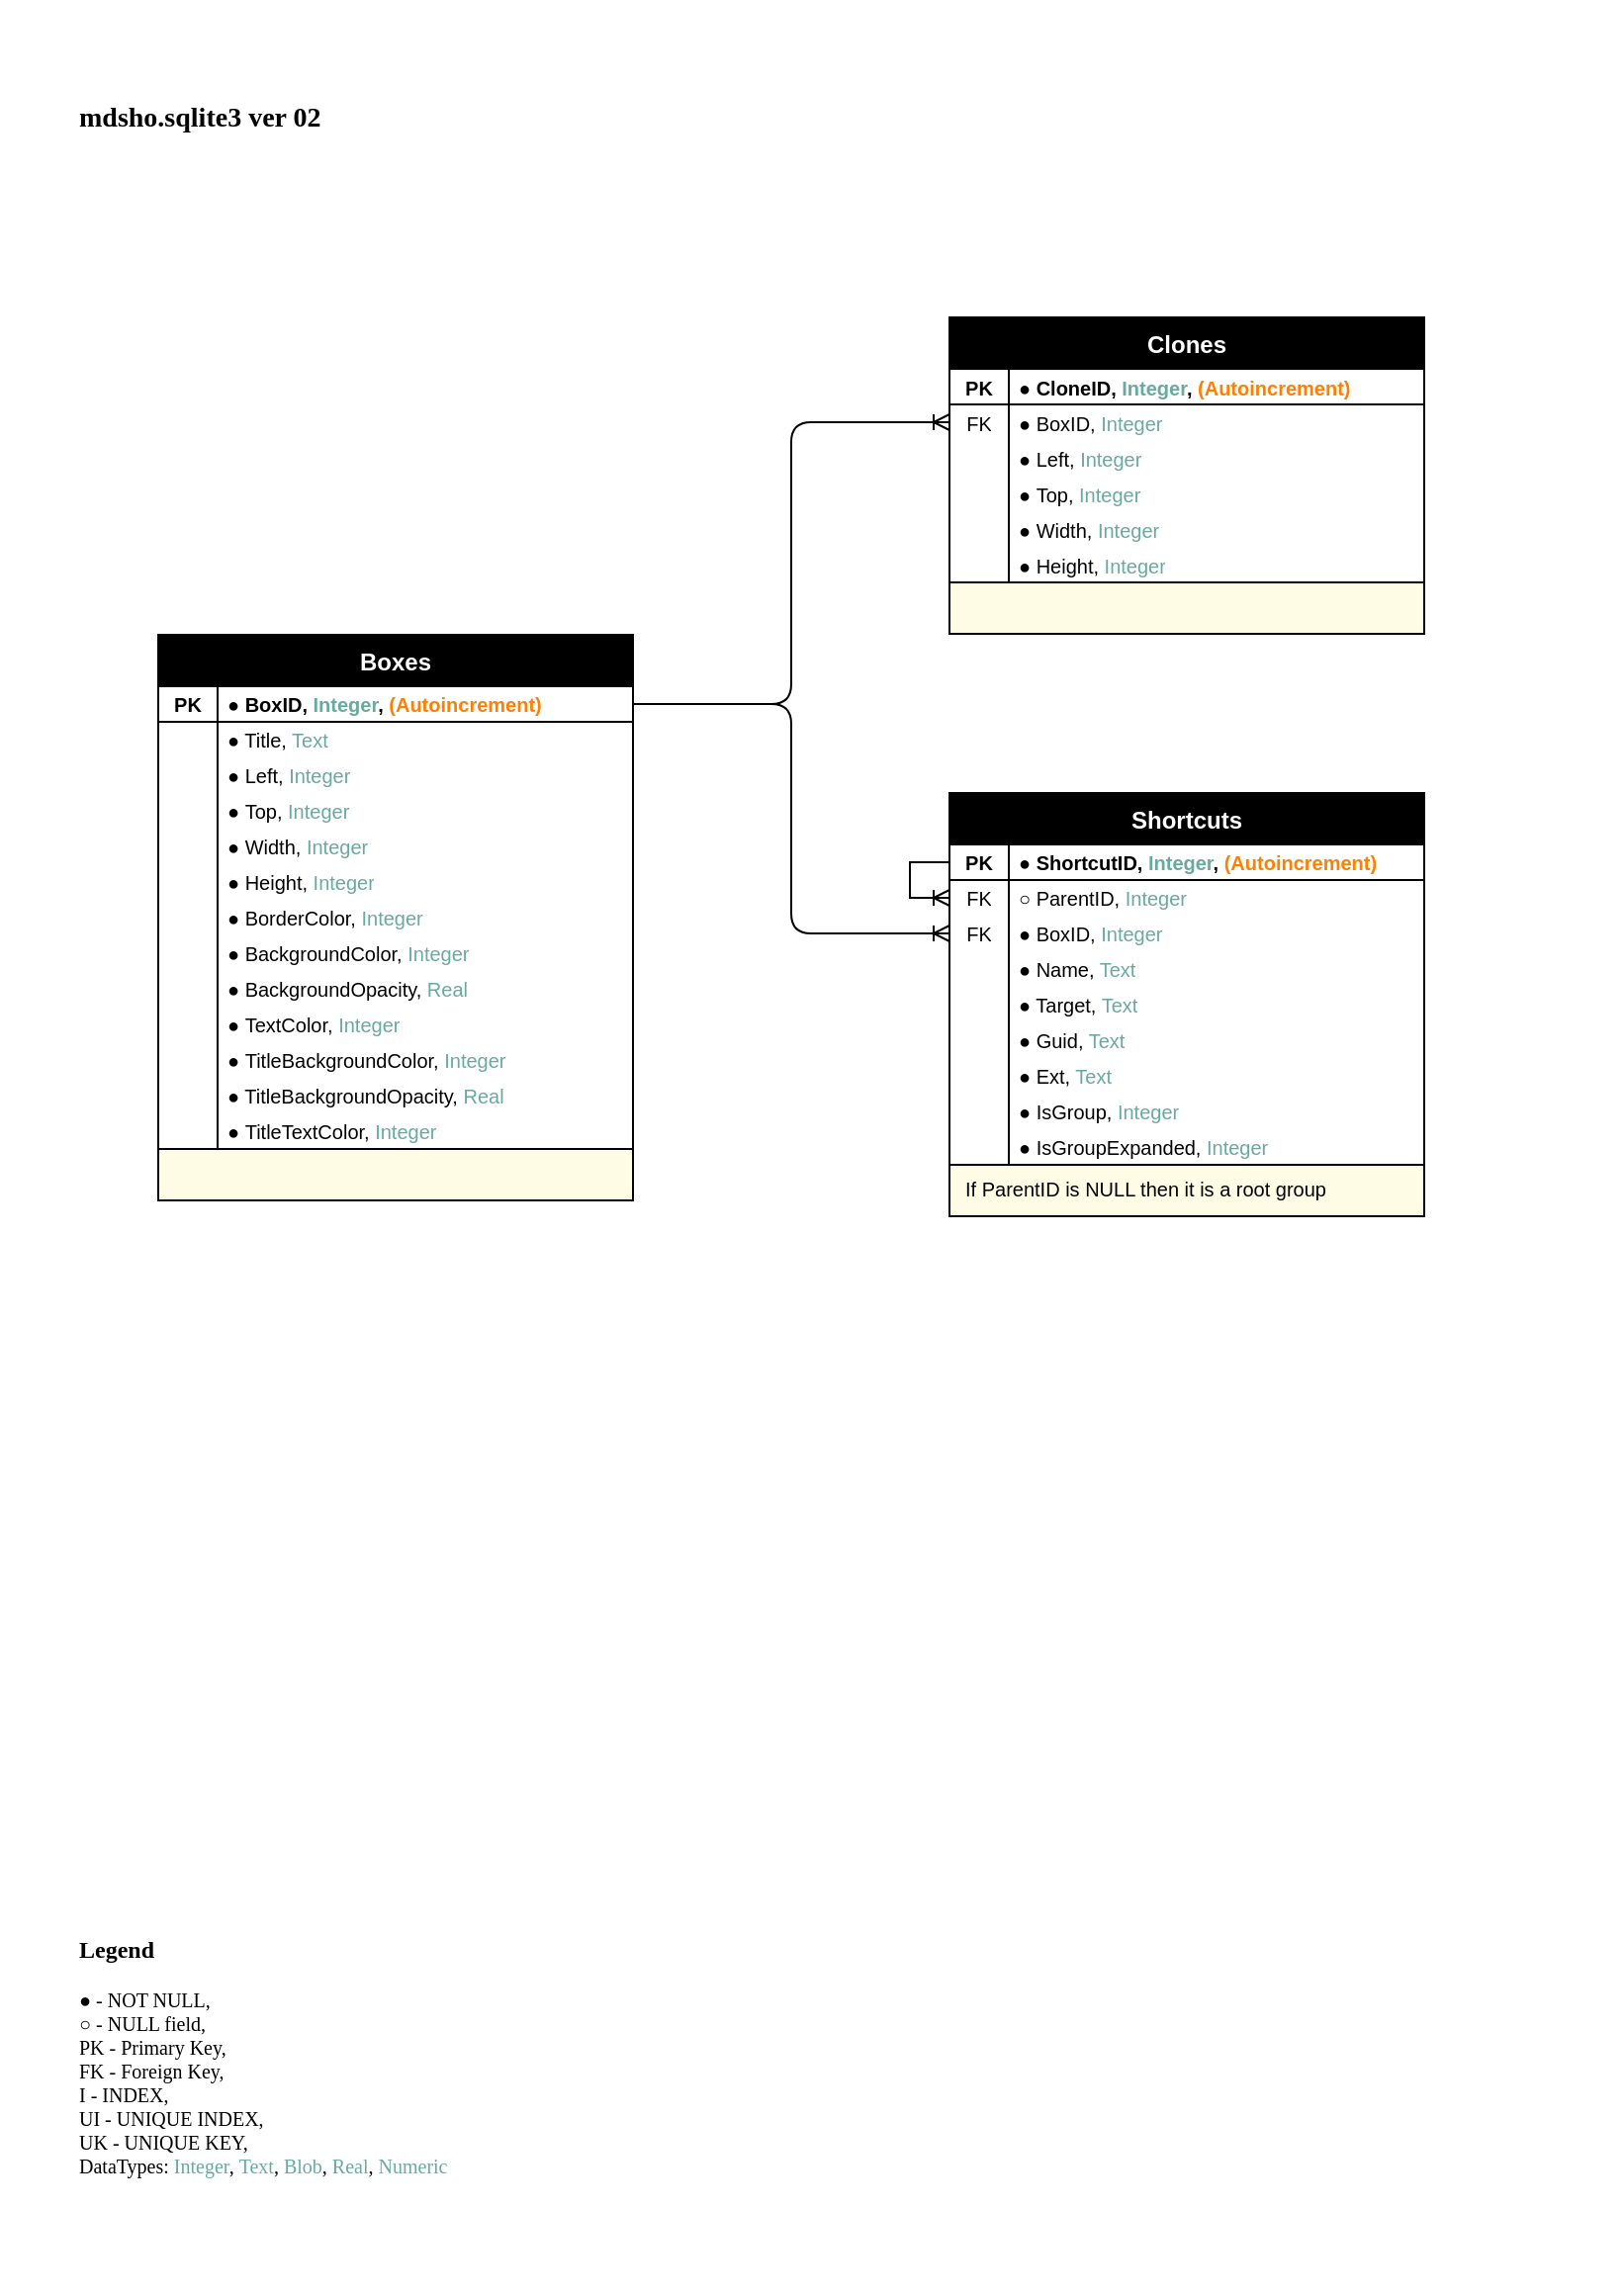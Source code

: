 <mxfile version="12.1.0" type="device" pages="1"><diagram id="GrYv8rEV_F49_auO6Bbg" name="Page-1"><mxGraphModel dx="1072" dy="832" grid="1" gridSize="10" guides="1" tooltips="1" connect="1" arrows="1" fold="1" page="1" pageScale="1" pageWidth="827" pageHeight="1169" background="#FFFFFF" math="0" shadow="0"><root><mxCell id="0"/><mxCell id="1" parent="0"/><mxCell id="ph_5-gx95TjAHodFDdF8-12" value="&lt;div style=&quot;text-align: left ; font-size: 14px&quot;&gt;&lt;span style=&quot;font-size: 14px&quot;&gt;mdsho.sqlite3 ver 02&lt;/span&gt;&lt;/div&gt;" style="text;strokeColor=none;fillColor=none;spacing=0;spacingTop=0;overflow=hidden;rounded=0;shadow=0;glass=0;comic=0;startSize=26;fontFamily=Verdana;fontSize=14;fontColor=#000000;verticalAlign=middle;html=1;fontStyle=1;spacingLeft=40;labelPosition=center;verticalLabelPosition=middle;align=left;" parent="1" vertex="1"><mxGeometry width="820" height="120" as="geometry"/></mxCell><mxCell id="ph_5-gx95TjAHodFDdF8-13" value="&lt;font style=&quot;font-size: 12px&quot;&gt;&lt;b&gt;Legend&lt;br&gt;&lt;/b&gt;&lt;/font&gt;&lt;br&gt;●&amp;nbsp;- NOT NULL,&amp;nbsp;&lt;br&gt;○&amp;nbsp;- NULL field,&amp;nbsp;&lt;br&gt;PK - Primary Key,&amp;nbsp;&lt;br&gt;FK - Foreign Key,&amp;nbsp;&lt;br&gt;I&amp;nbsp;- INDEX,&amp;nbsp;&lt;br&gt;UI&amp;nbsp;- UNIQUE INDEX, &lt;br&gt;UK&amp;nbsp;- UNIQUE KEY,&lt;font color=&quot;#67ab9f&quot;&gt;&amp;nbsp;&lt;/font&gt;&lt;br&gt;DataTypes:&lt;font color=&quot;#67ab9f&quot;&gt;&amp;nbsp;&lt;/font&gt;&lt;font color=&quot;#67ab9f&quot;&gt;Integer&lt;/font&gt;,&amp;nbsp;&lt;font color=&quot;#67ab9f&quot;&gt;Text&lt;/font&gt;,&amp;nbsp;&lt;font color=&quot;#67ab9f&quot;&gt;Blob&lt;/font&gt;,&amp;nbsp;&lt;font color=&quot;#67ab9f&quot;&gt;Real&lt;/font&gt;,&amp;nbsp;&lt;font color=&quot;#67ab9f&quot;&gt;Numeric&lt;/font&gt;" style="text;strokeColor=none;fillColor=none;spacing=40;spacingTop=0;overflow=hidden;rounded=0;shadow=0;glass=0;comic=0;startSize=26;fontFamily=Verdana;fontSize=10;fontColor=#000000;verticalAlign=middle;spacingLeft=0;html=1;spacingBottom=0;spacingRight=0;" parent="1" vertex="1"><mxGeometry y="920" width="820" height="240" as="geometry"/></mxCell><mxCell id="ph_5-gx95TjAHodFDdF8-14" value="" style="fontSize=12;html=1;endArrow=ERoneToMany;shadow=0;strokeColor=#000000;rounded=1;edgeStyle=orthogonalEdgeStyle;exitX=1;exitY=0.5;exitDx=0;exitDy=0;entryX=0;entryY=0.5;entryDx=0;entryDy=0;" parent="1" source="ph_5-gx95TjAHodFDdF8-16" target="ph_5-gx95TjAHodFDdF8-46" edge="1"><mxGeometry width="100" height="100" relative="1" as="geometry"><mxPoint x="550" y="442" as="sourcePoint"/><mxPoint x="790" y="452" as="targetPoint"/></mxGeometry></mxCell><mxCell id="ph_5-gx95TjAHodFDdF8-15" value="Boxes" style="swimlane;fontStyle=1;childLayout=stackLayout;horizontal=1;startSize=26;fillColor=#000000;horizontalStack=0;resizeParent=1;resizeParentMax=0;resizeLast=0;collapsible=1;marginBottom=0;swimlaneFillColor=#ffffff;align=center;fontSize=12;rounded=0;shadow=0;strokeColor=#000000;fontColor=#FFFFFF;glass=0;comic=0;spacing=0;fontFamily=Helvetica;" parent="1" vertex="1"><mxGeometry x="80" y="321" width="240" height="286" as="geometry"/></mxCell><mxCell id="ph_5-gx95TjAHodFDdF8-16" value="● BoxID, &lt;font color=&quot;#67ab9f&quot;&gt;Integer&lt;/font&gt;, &lt;font color=&quot;#ff8000&quot;&gt;(Autoincrement)&lt;/font&gt;" style="shape=partialRectangle;top=0;left=0;right=0;bottom=1;align=left;verticalAlign=middle;fillColor=none;spacingLeft=35;spacingRight=0;overflow=hidden;rotatable=0;points=[[0,0.5],[1,0.5]];portConstraint=eastwest;dropTarget=0;fontStyle=1;fontSize=10;strokeColor=#000000;spacing=0;html=1;fontFamily=Helvetica;whiteSpace=wrap;fontColor=#000000;" parent="ph_5-gx95TjAHodFDdF8-15" vertex="1"><mxGeometry y="26" width="240" height="18" as="geometry"/></mxCell><mxCell id="ph_5-gx95TjAHodFDdF8-17" value="&lt;span&gt;PK&lt;/span&gt;" style="shape=partialRectangle;top=0;left=0;bottom=0;fillColor=none;align=center;verticalAlign=middle;spacingLeft=0;spacingRight=0;overflow=hidden;rotatable=0;points=[];portConstraint=eastwest;part=1;fontSize=10;fontStyle=1;spacing=0;spacingTop=0;fontFamily=Helvetica;whiteSpace=wrap;html=1;fontColor=#000000;" parent="ph_5-gx95TjAHodFDdF8-16" vertex="1" connectable="0"><mxGeometry width="30" height="18" as="geometry"/></mxCell><mxCell id="ph_5-gx95TjAHodFDdF8-18" value="● Title, &lt;font color=&quot;#67ab9f&quot;&gt;Text&lt;/font&gt;&lt;br&gt;" style="shape=partialRectangle;top=0;left=0;right=0;bottom=0;align=left;verticalAlign=middle;fillColor=none;spacingLeft=35;spacingRight=0;overflow=hidden;rotatable=0;points=[[0,0.5],[1,0.5]];portConstraint=eastwest;dropTarget=0;fontSize=10;spacing=0;spacingTop=0;html=1;fontFamily=Helvetica;whiteSpace=wrap;fontColor=#000000;" parent="ph_5-gx95TjAHodFDdF8-15" vertex="1"><mxGeometry y="44" width="240" height="18" as="geometry"/></mxCell><mxCell id="ph_5-gx95TjAHodFDdF8-19" value="" style="shape=partialRectangle;top=0;left=0;bottom=0;fillColor=none;align=center;verticalAlign=middle;spacingLeft=0;spacingRight=0;overflow=hidden;rotatable=0;points=[];portConstraint=eastwest;part=1;fontSize=10;spacing=0;spacingTop=0;fontFamily=Helvetica;whiteSpace=wrap;html=1;fontColor=#000000;" parent="ph_5-gx95TjAHodFDdF8-18" vertex="1" connectable="0"><mxGeometry width="30" height="18" as="geometry"/></mxCell><mxCell id="ph_5-gx95TjAHodFDdF8-20" value="&lt;span&gt;●&lt;/span&gt;&amp;nbsp;Left, &lt;font color=&quot;#67ab9f&quot;&gt;Integer&lt;/font&gt;&lt;br&gt;" style="shape=partialRectangle;top=0;left=0;right=0;bottom=0;align=left;verticalAlign=middle;fillColor=none;spacingLeft=35;spacingRight=0;overflow=hidden;rotatable=0;points=[[0,0.5],[1,0.5]];portConstraint=eastwest;dropTarget=0;fontSize=10;spacing=0;spacingTop=0;html=1;fontFamily=Helvetica;whiteSpace=wrap;fontColor=#000000;" parent="ph_5-gx95TjAHodFDdF8-15" vertex="1"><mxGeometry y="62" width="240" height="18" as="geometry"/></mxCell><mxCell id="ph_5-gx95TjAHodFDdF8-21" value="" style="shape=partialRectangle;top=0;left=0;bottom=0;fillColor=none;align=center;verticalAlign=middle;spacingLeft=0;spacingRight=0;overflow=hidden;rotatable=0;points=[];portConstraint=eastwest;part=1;fontSize=10;spacing=0;spacingTop=0;fontFamily=Helvetica;whiteSpace=wrap;html=1;fontColor=#000000;" parent="ph_5-gx95TjAHodFDdF8-20" vertex="1" connectable="0"><mxGeometry width="30" height="18" as="geometry"/></mxCell><mxCell id="ph_5-gx95TjAHodFDdF8-22" value="&lt;span&gt;●&lt;/span&gt;&amp;nbsp;Top, &lt;font color=&quot;#67ab9f&quot;&gt;Integer&lt;/font&gt;&lt;br&gt;" style="shape=partialRectangle;top=0;left=0;right=0;bottom=0;align=left;verticalAlign=middle;fillColor=none;spacingLeft=35;spacingRight=0;overflow=hidden;rotatable=0;points=[[0,0.5],[1,0.5]];portConstraint=eastwest;dropTarget=0;fontSize=10;spacing=0;spacingTop=0;html=1;fontFamily=Helvetica;whiteSpace=wrap;fontColor=#000000;" parent="ph_5-gx95TjAHodFDdF8-15" vertex="1"><mxGeometry y="80" width="240" height="18" as="geometry"/></mxCell><mxCell id="ph_5-gx95TjAHodFDdF8-23" value="" style="shape=partialRectangle;top=0;left=0;bottom=0;fillColor=none;align=center;verticalAlign=middle;spacingLeft=0;spacingRight=0;overflow=hidden;rotatable=0;points=[];portConstraint=eastwest;part=1;fontSize=10;spacing=0;spacingTop=0;fontFamily=Helvetica;whiteSpace=wrap;html=1;fontColor=#000000;" parent="ph_5-gx95TjAHodFDdF8-22" vertex="1" connectable="0"><mxGeometry width="30" height="18" as="geometry"/></mxCell><mxCell id="ph_5-gx95TjAHodFDdF8-24" value="&lt;span&gt;●&lt;/span&gt;&amp;nbsp;Width, &lt;font color=&quot;#67ab9f&quot;&gt;Integer&lt;/font&gt;&lt;br&gt;" style="shape=partialRectangle;top=0;left=0;right=0;bottom=0;align=left;verticalAlign=middle;fillColor=none;spacingLeft=35;spacingRight=0;overflow=hidden;rotatable=0;points=[[0,0.5],[1,0.5]];portConstraint=eastwest;dropTarget=0;fontSize=10;spacing=0;spacingTop=0;html=1;fontFamily=Helvetica;whiteSpace=wrap;fontColor=#000000;" parent="ph_5-gx95TjAHodFDdF8-15" vertex="1"><mxGeometry y="98" width="240" height="18" as="geometry"/></mxCell><mxCell id="ph_5-gx95TjAHodFDdF8-25" value="" style="shape=partialRectangle;top=0;left=0;bottom=0;fillColor=none;align=center;verticalAlign=middle;spacingLeft=0;spacingRight=0;overflow=hidden;rotatable=0;points=[];portConstraint=eastwest;part=1;fontSize=10;spacing=0;spacingTop=0;fontFamily=Helvetica;whiteSpace=wrap;html=1;fontColor=#000000;" parent="ph_5-gx95TjAHodFDdF8-24" vertex="1" connectable="0"><mxGeometry width="30" height="18" as="geometry"/></mxCell><mxCell id="ph_5-gx95TjAHodFDdF8-26" value="&lt;span&gt;●&lt;/span&gt;&amp;nbsp;Height, &lt;font color=&quot;#67ab9f&quot;&gt;Integer&lt;/font&gt;&lt;br&gt;" style="shape=partialRectangle;top=0;left=0;right=0;bottom=0;align=left;verticalAlign=middle;fillColor=none;spacingLeft=35;spacingRight=0;overflow=hidden;rotatable=0;points=[[0,0.5],[1,0.5]];portConstraint=eastwest;dropTarget=0;fontSize=10;spacing=0;spacingTop=0;html=1;fontFamily=Helvetica;whiteSpace=wrap;fontColor=#000000;" parent="ph_5-gx95TjAHodFDdF8-15" vertex="1"><mxGeometry y="116" width="240" height="18" as="geometry"/></mxCell><mxCell id="ph_5-gx95TjAHodFDdF8-27" value="" style="shape=partialRectangle;top=0;left=0;bottom=0;fillColor=none;align=center;verticalAlign=middle;spacingLeft=0;spacingRight=0;overflow=hidden;rotatable=0;points=[];portConstraint=eastwest;part=1;fontSize=10;spacing=0;spacingTop=0;fontFamily=Helvetica;whiteSpace=wrap;html=1;fontColor=#000000;" parent="ph_5-gx95TjAHodFDdF8-26" vertex="1" connectable="0"><mxGeometry width="30" height="18" as="geometry"/></mxCell><mxCell id="ph_5-gx95TjAHodFDdF8-28" value="&lt;span&gt;●&lt;/span&gt;&amp;nbsp;BorderColor, &lt;font color=&quot;#67ab9f&quot;&gt;Integer&lt;/font&gt;" style="shape=partialRectangle;top=0;left=0;right=0;bottom=0;align=left;verticalAlign=middle;fillColor=none;spacingLeft=35;spacingRight=0;overflow=hidden;rotatable=0;points=[[0,0.5],[1,0.5]];portConstraint=eastwest;dropTarget=0;fontSize=10;spacing=0;spacingTop=0;html=1;fontFamily=Helvetica;whiteSpace=wrap;fontColor=#000000;" parent="ph_5-gx95TjAHodFDdF8-15" vertex="1"><mxGeometry y="134" width="240" height="18" as="geometry"/></mxCell><mxCell id="ph_5-gx95TjAHodFDdF8-29" value="" style="shape=partialRectangle;top=0;left=0;bottom=0;fillColor=none;align=center;verticalAlign=middle;spacingLeft=0;spacingRight=0;overflow=hidden;rotatable=0;points=[];portConstraint=eastwest;part=1;fontSize=10;spacing=0;spacingTop=0;fontFamily=Helvetica;whiteSpace=wrap;html=1;fontColor=#000000;" parent="ph_5-gx95TjAHodFDdF8-28" vertex="1" connectable="0"><mxGeometry width="30" height="18" as="geometry"/></mxCell><mxCell id="ph_5-gx95TjAHodFDdF8-36" value="&lt;span&gt;●&lt;/span&gt;&amp;nbsp;BackgroundColor, &lt;font color=&quot;#67ab9f&quot;&gt;Integer&lt;/font&gt;" style="shape=partialRectangle;top=0;left=0;right=0;bottom=0;align=left;verticalAlign=middle;fillColor=none;spacingLeft=35;spacingRight=0;overflow=hidden;rotatable=0;points=[[0,0.5],[1,0.5]];portConstraint=eastwest;dropTarget=0;fontSize=10;spacing=0;spacingTop=0;html=1;fontFamily=Helvetica;whiteSpace=wrap;fontColor=#000000;" parent="ph_5-gx95TjAHodFDdF8-15" vertex="1"><mxGeometry y="152" width="240" height="18" as="geometry"/></mxCell><mxCell id="ph_5-gx95TjAHodFDdF8-37" value="" style="shape=partialRectangle;top=0;left=0;bottom=0;fillColor=none;align=center;verticalAlign=middle;spacingLeft=0;spacingRight=0;overflow=hidden;rotatable=0;points=[];portConstraint=eastwest;part=1;fontSize=10;spacing=0;spacingTop=0;fontFamily=Helvetica;whiteSpace=wrap;html=1;fontColor=#000000;" parent="ph_5-gx95TjAHodFDdF8-36" vertex="1" connectable="0"><mxGeometry width="30" height="18" as="geometry"/></mxCell><mxCell id="ph_5-gx95TjAHodFDdF8-38" value="&lt;span&gt;●&lt;/span&gt;&amp;nbsp;BackgroundOpacity, &lt;font color=&quot;#67ab9f&quot;&gt;Real&lt;/font&gt;" style="shape=partialRectangle;top=0;left=0;right=0;bottom=0;align=left;verticalAlign=middle;fillColor=none;spacingLeft=35;spacingRight=0;overflow=hidden;rotatable=0;points=[[0,0.5],[1,0.5]];portConstraint=eastwest;dropTarget=0;fontSize=10;spacing=0;spacingTop=0;html=1;fontFamily=Helvetica;whiteSpace=wrap;fontColor=#000000;" parent="ph_5-gx95TjAHodFDdF8-15" vertex="1"><mxGeometry y="170" width="240" height="18" as="geometry"/></mxCell><mxCell id="ph_5-gx95TjAHodFDdF8-39" value="" style="shape=partialRectangle;top=0;left=0;bottom=0;fillColor=none;align=center;verticalAlign=middle;spacingLeft=0;spacingRight=0;overflow=hidden;rotatable=0;points=[];portConstraint=eastwest;part=1;fontSize=10;spacing=0;spacingTop=0;fontFamily=Helvetica;whiteSpace=wrap;html=1;fontColor=#000000;" parent="ph_5-gx95TjAHodFDdF8-38" vertex="1" connectable="0"><mxGeometry width="30" height="18" as="geometry"/></mxCell><mxCell id="ph_5-gx95TjAHodFDdF8-40" value="&lt;span&gt;●&lt;/span&gt;&amp;nbsp;TextColor, &lt;font color=&quot;#67ab9f&quot;&gt;Integer&lt;/font&gt;" style="shape=partialRectangle;top=0;left=0;right=0;bottom=0;align=left;verticalAlign=middle;fillColor=none;spacingLeft=35;spacingRight=0;overflow=hidden;rotatable=0;points=[[0,0.5],[1,0.5]];portConstraint=eastwest;dropTarget=0;fontSize=10;spacing=0;spacingTop=0;html=1;fontFamily=Helvetica;whiteSpace=wrap;fontColor=#000000;" parent="ph_5-gx95TjAHodFDdF8-15" vertex="1"><mxGeometry y="188" width="240" height="18" as="geometry"/></mxCell><mxCell id="ph_5-gx95TjAHodFDdF8-41" value="" style="shape=partialRectangle;top=0;left=0;bottom=0;fillColor=none;align=center;verticalAlign=middle;spacingLeft=0;spacingRight=0;overflow=hidden;rotatable=0;points=[];portConstraint=eastwest;part=1;fontSize=10;spacing=0;spacingTop=0;fontFamily=Helvetica;whiteSpace=wrap;html=1;fontColor=#000000;" parent="ph_5-gx95TjAHodFDdF8-40" vertex="1" connectable="0"><mxGeometry width="30" height="18" as="geometry"/></mxCell><mxCell id="ph_5-gx95TjAHodFDdF8-30" value="&lt;span&gt;●&lt;/span&gt;&amp;nbsp;TitleBackgroundColor, &lt;font color=&quot;#67ab9f&quot;&gt;Integer&lt;/font&gt;&lt;br&gt;" style="shape=partialRectangle;top=0;left=0;right=0;bottom=0;align=left;verticalAlign=middle;fillColor=none;spacingLeft=35;spacingRight=0;overflow=hidden;rotatable=0;points=[[0,0.5],[1,0.5]];portConstraint=eastwest;dropTarget=0;fontSize=10;spacing=0;spacingTop=0;html=1;fontFamily=Helvetica;whiteSpace=wrap;fontColor=#000000;" parent="ph_5-gx95TjAHodFDdF8-15" vertex="1"><mxGeometry y="206" width="240" height="18" as="geometry"/></mxCell><mxCell id="ph_5-gx95TjAHodFDdF8-31" value="" style="shape=partialRectangle;top=0;left=0;bottom=0;fillColor=none;align=center;verticalAlign=middle;spacingLeft=0;spacingRight=0;overflow=hidden;rotatable=0;points=[];portConstraint=eastwest;part=1;fontSize=10;spacing=0;spacingTop=0;fontFamily=Helvetica;whiteSpace=wrap;html=1;fontColor=#000000;" parent="ph_5-gx95TjAHodFDdF8-30" vertex="1" connectable="0"><mxGeometry width="30" height="18" as="geometry"/></mxCell><mxCell id="ph_5-gx95TjAHodFDdF8-32" value="● TitleBackgroundOpacity, &lt;font color=&quot;#67ab9f&quot;&gt;Real&lt;/font&gt;&lt;br&gt;" style="shape=partialRectangle;top=0;left=0;right=0;bottom=0;align=left;verticalAlign=middle;fillColor=none;spacingLeft=35;spacingRight=0;overflow=hidden;rotatable=0;points=[[0,0.5],[1,0.5]];portConstraint=eastwest;dropTarget=0;fontSize=10;spacing=0;spacingTop=0;html=1;fontFamily=Helvetica;whiteSpace=wrap;fontColor=#000000;" parent="ph_5-gx95TjAHodFDdF8-15" vertex="1"><mxGeometry y="224" width="240" height="18" as="geometry"/></mxCell><mxCell id="ph_5-gx95TjAHodFDdF8-33" value="" style="shape=partialRectangle;top=0;left=0;bottom=0;fillColor=none;align=center;verticalAlign=middle;spacingLeft=0;spacingRight=0;overflow=hidden;rotatable=0;points=[];portConstraint=eastwest;part=1;fontSize=10;spacing=0;spacingTop=0;fontFamily=Helvetica;whiteSpace=wrap;html=1;fontColor=#000000;" parent="ph_5-gx95TjAHodFDdF8-32" vertex="1" connectable="0"><mxGeometry width="30" height="18" as="geometry"/></mxCell><mxCell id="ph_5-gx95TjAHodFDdF8-34" value="&lt;span&gt;●&lt;/span&gt;&amp;nbsp;TitleTextColor, &lt;font color=&quot;#67ab9f&quot;&gt;Integer&lt;/font&gt;&lt;br&gt;" style="shape=partialRectangle;top=0;left=0;right=0;bottom=0;align=left;verticalAlign=middle;fillColor=none;spacingLeft=35;spacingRight=0;overflow=hidden;rotatable=0;points=[[0,0.5],[1,0.5]];portConstraint=eastwest;dropTarget=0;fontSize=10;spacing=0;spacingTop=0;html=1;fontFamily=Helvetica;whiteSpace=wrap;fontColor=#000000;" parent="ph_5-gx95TjAHodFDdF8-15" vertex="1"><mxGeometry y="242" width="240" height="18" as="geometry"/></mxCell><mxCell id="ph_5-gx95TjAHodFDdF8-35" value="" style="shape=partialRectangle;top=0;left=0;bottom=0;fillColor=none;align=center;verticalAlign=middle;spacingLeft=0;spacingRight=0;overflow=hidden;rotatable=0;points=[];portConstraint=eastwest;part=1;fontSize=10;spacing=0;spacingTop=0;fontFamily=Helvetica;whiteSpace=wrap;html=1;fontColor=#000000;" parent="ph_5-gx95TjAHodFDdF8-34" vertex="1" connectable="0"><mxGeometry width="30" height="18" as="geometry"/></mxCell><mxCell id="ph_5-gx95TjAHodFDdF8-42" value="" style="shape=partialRectangle;top=1;left=1;right=1;bottom=1;align=left;verticalAlign=top;fillColor=#FFFCE6;spacingLeft=6;spacingRight=4;overflow=hidden;rotatable=0;points=[[0,0.5],[1,0.5]];portConstraint=eastwest;dropTarget=0;fontSize=10;strokeColor=#000000;fontColor=#000000;fontStyle=0;html=1;whiteSpace=wrap;" parent="ph_5-gx95TjAHodFDdF8-15" vertex="1"><mxGeometry y="260" width="240" height="26" as="geometry"/></mxCell><mxCell id="ph_5-gx95TjAHodFDdF8-43" value="Clones" style="swimlane;fontStyle=1;childLayout=stackLayout;horizontal=1;startSize=26;fillColor=#000000;horizontalStack=0;resizeParent=1;resizeParentMax=0;resizeLast=0;collapsible=1;marginBottom=0;swimlaneFillColor=#ffffff;align=center;fontSize=12;rounded=0;shadow=0;strokeColor=#000000;fontColor=#FFFFFF;glass=0;comic=0;spacing=0;fontFamily=Helvetica;" parent="1" vertex="1"><mxGeometry x="480" y="160.5" width="240" height="160" as="geometry"/></mxCell><mxCell id="ph_5-gx95TjAHodFDdF8-44" value="● CloneID, &lt;font color=&quot;#67ab9f&quot;&gt;Integer&lt;/font&gt;, &lt;font color=&quot;#ff8000&quot;&gt;(Autoincrement)&lt;/font&gt;&lt;br&gt;" style="shape=partialRectangle;top=0;left=0;right=0;bottom=1;align=left;verticalAlign=middle;fillColor=none;spacingLeft=35;spacingRight=0;overflow=hidden;rotatable=0;points=[[0,0.5],[1,0.5]];portConstraint=eastwest;dropTarget=0;fontStyle=1;fontSize=10;strokeColor=#000000;spacing=0;html=1;fontFamily=Helvetica;whiteSpace=wrap;fontColor=#000000;" parent="ph_5-gx95TjAHodFDdF8-43" vertex="1"><mxGeometry y="26" width="240" height="18" as="geometry"/></mxCell><mxCell id="ph_5-gx95TjAHodFDdF8-45" value="&lt;span&gt;PK&lt;/span&gt;" style="shape=partialRectangle;top=0;left=0;bottom=0;fillColor=none;align=center;verticalAlign=middle;spacingLeft=0;spacingRight=0;overflow=hidden;rotatable=0;points=[];portConstraint=eastwest;part=1;fontSize=10;fontStyle=1;spacing=0;spacingTop=0;fontFamily=Helvetica;whiteSpace=wrap;html=1;fontColor=#000000;" parent="ph_5-gx95TjAHodFDdF8-44" vertex="1" connectable="0"><mxGeometry width="30" height="18" as="geometry"/></mxCell><mxCell id="ph_5-gx95TjAHodFDdF8-46" value="&lt;span&gt;●&lt;/span&gt;&amp;nbsp;BoxID, &lt;font color=&quot;#67ab9f&quot;&gt;Integer&lt;/font&gt;" style="shape=partialRectangle;top=0;left=0;right=0;bottom=0;align=left;verticalAlign=middle;fillColor=none;spacingLeft=35;spacingRight=0;overflow=hidden;rotatable=0;points=[[0,0.5],[1,0.5]];portConstraint=eastwest;dropTarget=0;fontSize=10;spacing=0;spacingTop=0;html=1;fontFamily=Helvetica;whiteSpace=wrap;fontColor=#000000;" parent="ph_5-gx95TjAHodFDdF8-43" vertex="1"><mxGeometry y="44" width="240" height="18" as="geometry"/></mxCell><mxCell id="ph_5-gx95TjAHodFDdF8-47" value="FK" style="shape=partialRectangle;top=0;left=0;bottom=0;fillColor=none;align=center;verticalAlign=middle;spacingLeft=0;spacingRight=0;overflow=hidden;rotatable=0;points=[];portConstraint=eastwest;part=1;fontSize=10;spacing=0;spacingTop=0;fontFamily=Helvetica;whiteSpace=wrap;html=1;fontColor=#000000;" parent="ph_5-gx95TjAHodFDdF8-46" vertex="1" connectable="0"><mxGeometry width="30" height="18" as="geometry"/></mxCell><mxCell id="ph_5-gx95TjAHodFDdF8-48" value="&lt;span&gt;●&lt;/span&gt;&amp;nbsp;Left, &lt;font color=&quot;#67ab9f&quot;&gt;Integer&lt;/font&gt;&lt;br&gt;" style="shape=partialRectangle;top=0;left=0;right=0;bottom=0;align=left;verticalAlign=middle;fillColor=none;spacingLeft=35;spacingRight=0;overflow=hidden;rotatable=0;points=[[0,0.5],[1,0.5]];portConstraint=eastwest;dropTarget=0;fontSize=10;spacing=0;spacingTop=0;html=1;fontFamily=Helvetica;whiteSpace=wrap;fontColor=#000000;" parent="ph_5-gx95TjAHodFDdF8-43" vertex="1"><mxGeometry y="62" width="240" height="18" as="geometry"/></mxCell><mxCell id="ph_5-gx95TjAHodFDdF8-49" value="" style="shape=partialRectangle;top=0;left=0;bottom=0;fillColor=none;align=center;verticalAlign=middle;spacingLeft=0;spacingRight=0;overflow=hidden;rotatable=0;points=[];portConstraint=eastwest;part=1;fontSize=10;spacing=0;spacingTop=0;fontFamily=Helvetica;whiteSpace=wrap;html=1;fontColor=#000000;" parent="ph_5-gx95TjAHodFDdF8-48" vertex="1" connectable="0"><mxGeometry width="30" height="18" as="geometry"/></mxCell><mxCell id="ph_5-gx95TjAHodFDdF8-50" value="&lt;span&gt;●&lt;/span&gt;&amp;nbsp;Top, &lt;font color=&quot;#67ab9f&quot;&gt;Integer&lt;/font&gt;&lt;br&gt;" style="shape=partialRectangle;top=0;left=0;right=0;bottom=0;align=left;verticalAlign=middle;fillColor=none;spacingLeft=35;spacingRight=0;overflow=hidden;rotatable=0;points=[[0,0.5],[1,0.5]];portConstraint=eastwest;dropTarget=0;fontSize=10;spacing=0;spacingTop=0;html=1;fontFamily=Helvetica;whiteSpace=wrap;fontColor=#000000;" parent="ph_5-gx95TjAHodFDdF8-43" vertex="1"><mxGeometry y="80" width="240" height="18" as="geometry"/></mxCell><mxCell id="ph_5-gx95TjAHodFDdF8-51" value="" style="shape=partialRectangle;top=0;left=0;bottom=0;fillColor=none;align=center;verticalAlign=middle;spacingLeft=0;spacingRight=0;overflow=hidden;rotatable=0;points=[];portConstraint=eastwest;part=1;fontSize=10;spacing=0;spacingTop=0;fontFamily=Helvetica;whiteSpace=wrap;html=1;fontColor=#000000;" parent="ph_5-gx95TjAHodFDdF8-50" vertex="1" connectable="0"><mxGeometry width="30" height="18" as="geometry"/></mxCell><mxCell id="ph_5-gx95TjAHodFDdF8-52" value="&lt;span&gt;●&lt;/span&gt;&amp;nbsp;Width, &lt;font color=&quot;#67ab9f&quot;&gt;Integer&lt;/font&gt;&lt;br&gt;" style="shape=partialRectangle;top=0;left=0;right=0;bottom=0;align=left;verticalAlign=middle;fillColor=none;spacingLeft=35;spacingRight=0;overflow=hidden;rotatable=0;points=[[0,0.5],[1,0.5]];portConstraint=eastwest;dropTarget=0;fontSize=10;spacing=0;spacingTop=0;html=1;fontFamily=Helvetica;whiteSpace=wrap;fontColor=#000000;" parent="ph_5-gx95TjAHodFDdF8-43" vertex="1"><mxGeometry y="98" width="240" height="18" as="geometry"/></mxCell><mxCell id="ph_5-gx95TjAHodFDdF8-53" value="" style="shape=partialRectangle;top=0;left=0;bottom=0;fillColor=none;align=center;verticalAlign=middle;spacingLeft=0;spacingRight=0;overflow=hidden;rotatable=0;points=[];portConstraint=eastwest;part=1;fontSize=10;spacing=0;spacingTop=0;fontFamily=Helvetica;whiteSpace=wrap;html=1;fontColor=#000000;" parent="ph_5-gx95TjAHodFDdF8-52" vertex="1" connectable="0"><mxGeometry width="30" height="18" as="geometry"/></mxCell><mxCell id="ph_5-gx95TjAHodFDdF8-54" value="&lt;span&gt;●&lt;/span&gt;&amp;nbsp;Height, &lt;font color=&quot;#67ab9f&quot;&gt;Integer&lt;/font&gt;&lt;br&gt;" style="shape=partialRectangle;top=0;left=0;right=0;bottom=0;align=left;verticalAlign=middle;fillColor=none;spacingLeft=35;spacingRight=0;overflow=hidden;rotatable=0;points=[[0,0.5],[1,0.5]];portConstraint=eastwest;dropTarget=0;fontSize=10;spacing=0;spacingTop=0;html=1;fontFamily=Helvetica;whiteSpace=wrap;fontColor=#000000;" parent="ph_5-gx95TjAHodFDdF8-43" vertex="1"><mxGeometry y="116" width="240" height="18" as="geometry"/></mxCell><mxCell id="ph_5-gx95TjAHodFDdF8-55" value="" style="shape=partialRectangle;top=0;left=0;bottom=0;fillColor=none;align=center;verticalAlign=middle;spacingLeft=0;spacingRight=0;overflow=hidden;rotatable=0;points=[];portConstraint=eastwest;part=1;fontSize=10;spacing=0;spacingTop=0;fontFamily=Helvetica;whiteSpace=wrap;html=1;fontColor=#000000;" parent="ph_5-gx95TjAHodFDdF8-54" vertex="1" connectable="0"><mxGeometry width="30" height="18" as="geometry"/></mxCell><mxCell id="ph_5-gx95TjAHodFDdF8-56" value="" style="shape=partialRectangle;top=1;left=1;right=1;bottom=1;align=left;verticalAlign=top;fillColor=#FFFCE6;spacingLeft=6;spacingRight=4;overflow=hidden;rotatable=0;points=[[0,0.5],[1,0.5]];portConstraint=eastwest;dropTarget=0;fontSize=10;strokeColor=#000000;fontColor=#000000;fontStyle=0;html=1;whiteSpace=wrap;" parent="ph_5-gx95TjAHodFDdF8-43" vertex="1"><mxGeometry y="134" width="240" height="26" as="geometry"/></mxCell><mxCell id="ph_5-gx95TjAHodFDdF8-79" value="Shortcuts" style="swimlane;fontStyle=1;childLayout=stackLayout;horizontal=1;startSize=26;fillColor=#000000;horizontalStack=0;resizeParent=1;resizeParentMax=0;resizeLast=0;collapsible=1;marginBottom=0;swimlaneFillColor=#ffffff;align=center;fontSize=12;rounded=0;shadow=0;strokeColor=#000000;fontColor=#FFFFFF;glass=0;comic=0;spacing=0;fontFamily=Helvetica;" parent="1" vertex="1"><mxGeometry x="480" y="401" width="240" height="214" as="geometry"/></mxCell><mxCell id="ph_5-gx95TjAHodFDdF8-80" value="● ShortcutID, &lt;font color=&quot;#67ab9f&quot;&gt;Integer&lt;/font&gt;, &lt;font color=&quot;#ff8000&quot;&gt;(Autoincrement)&lt;/font&gt;&lt;br&gt;" style="shape=partialRectangle;top=0;left=0;right=0;bottom=1;align=left;verticalAlign=middle;fillColor=none;spacingLeft=35;spacingRight=0;overflow=hidden;rotatable=0;points=[[0,0.5],[1,0.5]];portConstraint=eastwest;dropTarget=0;fontStyle=1;fontSize=10;strokeColor=#000000;spacing=0;html=1;fontFamily=Helvetica;whiteSpace=wrap;fontColor=#000000;" parent="ph_5-gx95TjAHodFDdF8-79" vertex="1"><mxGeometry y="26" width="240" height="18" as="geometry"/></mxCell><mxCell id="ph_5-gx95TjAHodFDdF8-81" value="&lt;span&gt;PK&lt;/span&gt;" style="shape=partialRectangle;top=0;left=0;bottom=0;fillColor=none;align=center;verticalAlign=middle;spacingLeft=0;spacingRight=0;overflow=hidden;rotatable=0;points=[];portConstraint=eastwest;part=1;fontSize=10;fontStyle=1;spacing=0;spacingTop=0;fontFamily=Helvetica;whiteSpace=wrap;html=1;fontColor=#000000;" parent="ph_5-gx95TjAHodFDdF8-80" vertex="1" connectable="0"><mxGeometry width="30" height="18" as="geometry"/></mxCell><mxCell id="qMku9ChexIWgGk_yryuq-1" value="&lt;span style=&quot;font-family: &amp;#34;verdana&amp;#34; ; white-space: nowrap&quot;&gt;○&lt;/span&gt;&amp;nbsp;ParentID, &lt;font color=&quot;#67ab9f&quot;&gt;Integer&lt;/font&gt;" style="shape=partialRectangle;top=0;left=0;right=0;bottom=0;align=left;verticalAlign=middle;fillColor=none;spacingLeft=35;spacingRight=0;overflow=hidden;rotatable=0;points=[[0,0.5],[1,0.5]];portConstraint=eastwest;dropTarget=0;fontSize=10;spacing=0;spacingTop=0;html=1;fontFamily=Helvetica;whiteSpace=wrap;fontColor=#000000;" parent="ph_5-gx95TjAHodFDdF8-79" vertex="1"><mxGeometry y="44" width="240" height="18" as="geometry"/></mxCell><mxCell id="qMku9ChexIWgGk_yryuq-2" value="FK" style="shape=partialRectangle;top=0;left=0;bottom=0;fillColor=none;align=center;verticalAlign=middle;spacingLeft=0;spacingRight=0;overflow=hidden;rotatable=0;points=[];portConstraint=eastwest;part=1;fontSize=10;spacing=0;spacingTop=0;fontFamily=Helvetica;whiteSpace=wrap;html=1;fontColor=#000000;" parent="qMku9ChexIWgGk_yryuq-1" vertex="1" connectable="0"><mxGeometry width="30" height="18" as="geometry"/></mxCell><mxCell id="ph_5-gx95TjAHodFDdF8-84" value="&lt;span&gt;●&lt;/span&gt;&amp;nbsp;BoxID, &lt;font color=&quot;#67ab9f&quot;&gt;Integer&lt;/font&gt;" style="shape=partialRectangle;top=0;left=0;right=0;bottom=0;align=left;verticalAlign=middle;fillColor=none;spacingLeft=35;spacingRight=0;overflow=hidden;rotatable=0;points=[[0,0.5],[1,0.5]];portConstraint=eastwest;dropTarget=0;fontSize=10;spacing=0;spacingTop=0;html=1;fontFamily=Helvetica;whiteSpace=wrap;fontColor=#000000;" parent="ph_5-gx95TjAHodFDdF8-79" vertex="1"><mxGeometry y="62" width="240" height="18" as="geometry"/></mxCell><mxCell id="ph_5-gx95TjAHodFDdF8-85" value="FK" style="shape=partialRectangle;top=0;left=0;bottom=0;fillColor=none;align=center;verticalAlign=middle;spacingLeft=0;spacingRight=0;overflow=hidden;rotatable=0;points=[];portConstraint=eastwest;part=1;fontSize=10;spacing=0;spacingTop=0;fontFamily=Helvetica;whiteSpace=wrap;html=1;fontColor=#000000;" parent="ph_5-gx95TjAHodFDdF8-84" vertex="1" connectable="0"><mxGeometry width="30" height="18" as="geometry"/></mxCell><mxCell id="ph_5-gx95TjAHodFDdF8-86" value="● Name, &lt;font color=&quot;#67ab9f&quot;&gt;Text&lt;/font&gt;&lt;br&gt;" style="shape=partialRectangle;top=0;left=0;right=0;bottom=0;align=left;verticalAlign=middle;fillColor=none;spacingLeft=35;spacingRight=0;overflow=hidden;rotatable=0;points=[[0,0.5],[1,0.5]];portConstraint=eastwest;dropTarget=0;fontSize=10;spacing=0;spacingTop=0;html=1;fontFamily=Helvetica;whiteSpace=wrap;fontColor=#000000;" parent="ph_5-gx95TjAHodFDdF8-79" vertex="1"><mxGeometry y="80" width="240" height="18" as="geometry"/></mxCell><mxCell id="ph_5-gx95TjAHodFDdF8-87" value="" style="shape=partialRectangle;top=0;left=0;bottom=0;fillColor=none;align=center;verticalAlign=middle;spacingLeft=0;spacingRight=0;overflow=hidden;rotatable=0;points=[];portConstraint=eastwest;part=1;fontSize=10;spacing=0;spacingTop=0;fontFamily=Helvetica;whiteSpace=wrap;html=1;fontColor=#000000;" parent="ph_5-gx95TjAHodFDdF8-86" vertex="1" connectable="0"><mxGeometry width="30" height="18" as="geometry"/></mxCell><mxCell id="ph_5-gx95TjAHodFDdF8-88" value="● Target, &lt;font color=&quot;#67ab9f&quot;&gt;Text&lt;/font&gt;&lt;br&gt;" style="shape=partialRectangle;top=0;left=0;right=0;bottom=0;align=left;verticalAlign=middle;fillColor=none;spacingLeft=35;spacingRight=0;overflow=hidden;rotatable=0;points=[[0,0.5],[1,0.5]];portConstraint=eastwest;dropTarget=0;fontSize=10;spacing=0;spacingTop=0;html=1;fontFamily=Helvetica;whiteSpace=wrap;fontColor=#000000;" parent="ph_5-gx95TjAHodFDdF8-79" vertex="1"><mxGeometry y="98" width="240" height="18" as="geometry"/></mxCell><mxCell id="ph_5-gx95TjAHodFDdF8-89" value="" style="shape=partialRectangle;top=0;left=0;bottom=0;fillColor=none;align=center;verticalAlign=middle;spacingLeft=0;spacingRight=0;overflow=hidden;rotatable=0;points=[];portConstraint=eastwest;part=1;fontSize=10;spacing=0;spacingTop=0;fontFamily=Helvetica;whiteSpace=wrap;html=1;fontColor=#000000;" parent="ph_5-gx95TjAHodFDdF8-88" vertex="1" connectable="0"><mxGeometry width="30" height="18" as="geometry"/></mxCell><mxCell id="ph_5-gx95TjAHodFDdF8-90" value="● Guid, &lt;font color=&quot;#67ab9f&quot;&gt;Text&lt;/font&gt;&lt;br&gt;" style="shape=partialRectangle;top=0;left=0;right=0;bottom=0;align=left;verticalAlign=middle;fillColor=none;spacingLeft=35;spacingRight=0;overflow=hidden;rotatable=0;points=[[0,0.5],[1,0.5]];portConstraint=eastwest;dropTarget=0;fontSize=10;spacing=0;spacingTop=0;html=1;fontFamily=Helvetica;whiteSpace=wrap;fontColor=#000000;" parent="ph_5-gx95TjAHodFDdF8-79" vertex="1"><mxGeometry y="116" width="240" height="18" as="geometry"/></mxCell><mxCell id="ph_5-gx95TjAHodFDdF8-91" value="" style="shape=partialRectangle;top=0;left=0;bottom=0;fillColor=none;align=center;verticalAlign=middle;spacingLeft=0;spacingRight=0;overflow=hidden;rotatable=0;points=[];portConstraint=eastwest;part=1;fontSize=10;spacing=0;spacingTop=0;fontFamily=Helvetica;whiteSpace=wrap;html=1;fontColor=#000000;" parent="ph_5-gx95TjAHodFDdF8-90" vertex="1" connectable="0"><mxGeometry width="30" height="18" as="geometry"/></mxCell><mxCell id="ph_5-gx95TjAHodFDdF8-92" value="● Ext, &lt;font color=&quot;#67ab9f&quot;&gt;Text&lt;/font&gt;&lt;br&gt;" style="shape=partialRectangle;top=0;left=0;right=0;bottom=0;align=left;verticalAlign=middle;fillColor=none;spacingLeft=35;spacingRight=0;overflow=hidden;rotatable=0;points=[[0,0.5],[1,0.5]];portConstraint=eastwest;dropTarget=0;fontSize=10;spacing=0;spacingTop=0;html=1;fontFamily=Helvetica;whiteSpace=wrap;fontColor=#000000;" parent="ph_5-gx95TjAHodFDdF8-79" vertex="1"><mxGeometry y="134" width="240" height="18" as="geometry"/></mxCell><mxCell id="ph_5-gx95TjAHodFDdF8-93" value="" style="shape=partialRectangle;top=0;left=0;bottom=0;fillColor=none;align=center;verticalAlign=middle;spacingLeft=0;spacingRight=0;overflow=hidden;rotatable=0;points=[];portConstraint=eastwest;part=1;fontSize=10;spacing=0;spacingTop=0;fontFamily=Helvetica;whiteSpace=wrap;html=1;fontColor=#000000;" parent="ph_5-gx95TjAHodFDdF8-92" vertex="1" connectable="0"><mxGeometry width="30" height="18" as="geometry"/></mxCell><mxCell id="qMku9ChexIWgGk_yryuq-4" value="&lt;span&gt;●&lt;/span&gt;&amp;nbsp;IsGroup, &lt;font color=&quot;#67ab9f&quot;&gt;Integer&lt;/font&gt;" style="shape=partialRectangle;top=0;left=0;right=0;bottom=0;align=left;verticalAlign=middle;fillColor=none;spacingLeft=35;spacingRight=0;overflow=hidden;rotatable=0;points=[[0,0.5],[1,0.5]];portConstraint=eastwest;dropTarget=0;fontSize=10;spacing=0;spacingTop=0;html=1;fontFamily=Helvetica;whiteSpace=wrap;fontColor=#000000;" parent="ph_5-gx95TjAHodFDdF8-79" vertex="1"><mxGeometry y="152" width="240" height="18" as="geometry"/></mxCell><mxCell id="qMku9ChexIWgGk_yryuq-5" value="" style="shape=partialRectangle;top=0;left=0;bottom=0;fillColor=none;align=center;verticalAlign=middle;spacingLeft=0;spacingRight=0;overflow=hidden;rotatable=0;points=[];portConstraint=eastwest;part=1;fontSize=10;spacing=0;spacingTop=0;fontFamily=Helvetica;whiteSpace=wrap;html=1;fontColor=#000000;" parent="qMku9ChexIWgGk_yryuq-4" vertex="1" connectable="0"><mxGeometry width="30" height="18" as="geometry"/></mxCell><mxCell id="ph_5-gx95TjAHodFDdF8-74" value="&lt;span&gt;●&lt;/span&gt;&amp;nbsp;IsGroupExpanded, &lt;font color=&quot;#67ab9f&quot;&gt;Integer&lt;/font&gt;" style="shape=partialRectangle;top=0;left=0;right=0;bottom=0;align=left;verticalAlign=middle;fillColor=none;spacingLeft=35;spacingRight=0;overflow=hidden;rotatable=0;points=[[0,0.5],[1,0.5]];portConstraint=eastwest;dropTarget=0;fontSize=10;spacing=0;spacingTop=0;html=1;fontFamily=Helvetica;whiteSpace=wrap;fontColor=#000000;" parent="ph_5-gx95TjAHodFDdF8-79" vertex="1"><mxGeometry y="170" width="240" height="18" as="geometry"/></mxCell><mxCell id="ph_5-gx95TjAHodFDdF8-75" value="" style="shape=partialRectangle;top=0;left=0;bottom=0;fillColor=none;align=center;verticalAlign=middle;spacingLeft=0;spacingRight=0;overflow=hidden;rotatable=0;points=[];portConstraint=eastwest;part=1;fontSize=10;spacing=0;spacingTop=0;fontFamily=Helvetica;whiteSpace=wrap;html=1;fontColor=#000000;" parent="ph_5-gx95TjAHodFDdF8-74" vertex="1" connectable="0"><mxGeometry width="30" height="18" as="geometry"/></mxCell><mxCell id="ph_5-gx95TjAHodFDdF8-98" value="If ParentID is NULL then it is a root group" style="shape=partialRectangle;top=1;left=1;right=1;bottom=1;align=left;verticalAlign=top;fillColor=#FFFCE6;spacingLeft=6;spacingRight=4;overflow=hidden;rotatable=0;points=[[0,0.5],[1,0.5]];portConstraint=eastwest;dropTarget=0;fontSize=10;strokeColor=#000000;fontColor=#000000;fontStyle=0;html=1;whiteSpace=wrap;" parent="ph_5-gx95TjAHodFDdF8-79" vertex="1"><mxGeometry y="188" width="240" height="26" as="geometry"/></mxCell><mxCell id="qMku9ChexIWgGk_yryuq-3" value="" style="fontSize=12;html=1;endArrow=ERoneToMany;shadow=0;strokeColor=#000000;rounded=0;edgeStyle=orthogonalEdgeStyle;exitX=0;exitY=0.5;exitDx=0;exitDy=0;entryX=0;entryY=0.5;entryDx=0;entryDy=0;" parent="ph_5-gx95TjAHodFDdF8-79" source="ph_5-gx95TjAHodFDdF8-80" target="qMku9ChexIWgGk_yryuq-1" edge="1"><mxGeometry width="100" height="100" relative="1" as="geometry"><mxPoint x="-90.207" y="-80.81" as="sourcePoint"/><mxPoint x="29.793" y="74.362" as="targetPoint"/><Array as="points"><mxPoint x="-20" y="35"/><mxPoint x="-20" y="53"/></Array></mxGeometry></mxCell><mxCell id="ph_5-gx95TjAHodFDdF8-100" value="" style="fontSize=12;html=1;endArrow=ERoneToMany;shadow=0;strokeColor=#000000;rounded=1;edgeStyle=orthogonalEdgeStyle;exitX=1;exitY=0.5;exitDx=0;exitDy=0;entryX=0;entryY=0.5;entryDx=0;entryDy=0;" parent="1" source="ph_5-gx95TjAHodFDdF8-16" target="ph_5-gx95TjAHodFDdF8-84" edge="1"><mxGeometry width="100" height="100" relative="1" as="geometry"><mxPoint x="699.931" y="319.224" as="sourcePoint"/><mxPoint x="819.931" y="516.466" as="targetPoint"/></mxGeometry></mxCell></root></mxGraphModel></diagram></mxfile>